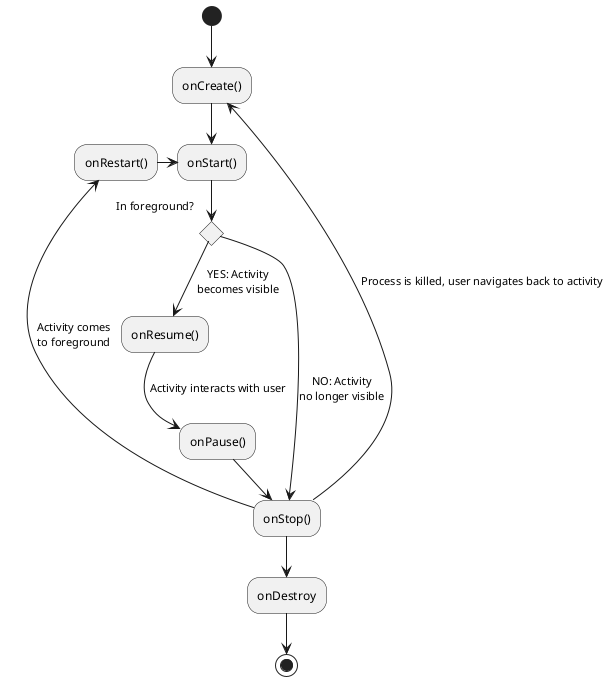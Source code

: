 {
  "sha1": "o18bamb2x0uz7b0u06azlicharkzv0z",
  "insertion": {
    "when": "2024-06-04T17:28:39.227Z",
    "user": "plantuml@gmail.com"
  }
}
@startuml
'skinparam linetype ortho
(*top) --> "onCreate()"
"onCreate()" --> "onStart()"
"onStart()" --> if "In foreground?" then
--> [YES: Activity\nbecomes visible] "onResume()"
else
--> [NO: Activity\nno longer visible] "onStop()"
endif
"onResume()" --> [Activity interacts with user] "onPause()"
"onPause()" --> "onStop()"
"onStop()" -*-> [Process is killed, user navigates back to activity] "onCreate()"
"onStop()" -*-> [Activity comes\nto foreground] "onRestart()"
"onRestart()" -right-> "onStart()"
"onStop()" --> "onDestroy"
"onDestroy" --> (*)
@enduml
